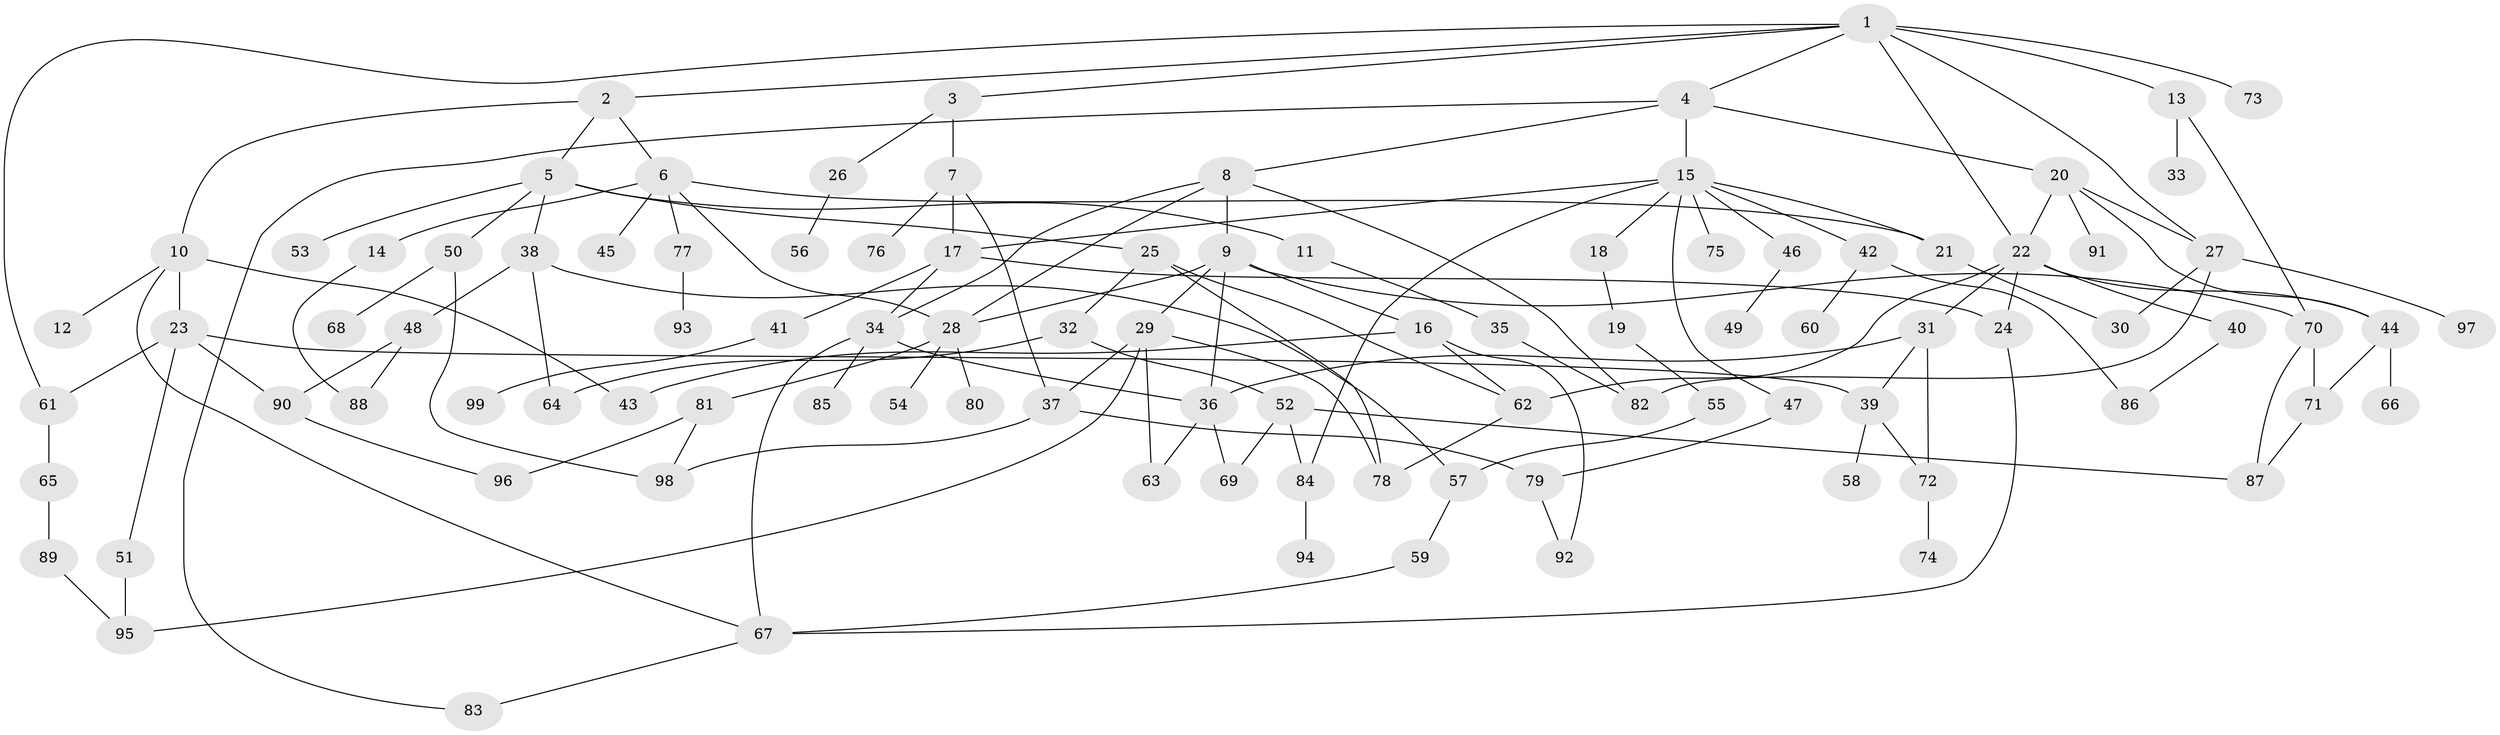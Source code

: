 // coarse degree distribution, {5: 0.2, 7: 0.075, 6: 0.025, 4: 0.2, 3: 0.15, 2: 0.2, 1: 0.1, 8: 0.025, 9: 0.025}
// Generated by graph-tools (version 1.1) at 2025/36/03/04/25 23:36:12]
// undirected, 99 vertices, 144 edges
graph export_dot {
  node [color=gray90,style=filled];
  1;
  2;
  3;
  4;
  5;
  6;
  7;
  8;
  9;
  10;
  11;
  12;
  13;
  14;
  15;
  16;
  17;
  18;
  19;
  20;
  21;
  22;
  23;
  24;
  25;
  26;
  27;
  28;
  29;
  30;
  31;
  32;
  33;
  34;
  35;
  36;
  37;
  38;
  39;
  40;
  41;
  42;
  43;
  44;
  45;
  46;
  47;
  48;
  49;
  50;
  51;
  52;
  53;
  54;
  55;
  56;
  57;
  58;
  59;
  60;
  61;
  62;
  63;
  64;
  65;
  66;
  67;
  68;
  69;
  70;
  71;
  72;
  73;
  74;
  75;
  76;
  77;
  78;
  79;
  80;
  81;
  82;
  83;
  84;
  85;
  86;
  87;
  88;
  89;
  90;
  91;
  92;
  93;
  94;
  95;
  96;
  97;
  98;
  99;
  1 -- 2;
  1 -- 3;
  1 -- 4;
  1 -- 13;
  1 -- 22;
  1 -- 73;
  1 -- 27;
  1 -- 61;
  2 -- 5;
  2 -- 6;
  2 -- 10;
  3 -- 7;
  3 -- 26;
  4 -- 8;
  4 -- 15;
  4 -- 20;
  4 -- 83;
  5 -- 11;
  5 -- 25;
  5 -- 38;
  5 -- 50;
  5 -- 53;
  6 -- 14;
  6 -- 45;
  6 -- 77;
  6 -- 28;
  6 -- 21;
  7 -- 37;
  7 -- 76;
  7 -- 17;
  8 -- 9;
  8 -- 34;
  8 -- 82;
  8 -- 28;
  9 -- 16;
  9 -- 28;
  9 -- 29;
  9 -- 36;
  9 -- 70;
  10 -- 12;
  10 -- 23;
  10 -- 67;
  10 -- 43;
  11 -- 35;
  13 -- 33;
  13 -- 70;
  14 -- 88;
  15 -- 17;
  15 -- 18;
  15 -- 21;
  15 -- 42;
  15 -- 46;
  15 -- 47;
  15 -- 75;
  15 -- 84;
  16 -- 43;
  16 -- 92;
  16 -- 62;
  17 -- 41;
  17 -- 34;
  17 -- 24;
  18 -- 19;
  19 -- 55;
  20 -- 27;
  20 -- 91;
  20 -- 22;
  20 -- 44;
  21 -- 30;
  22 -- 24;
  22 -- 31;
  22 -- 40;
  22 -- 44;
  22 -- 62;
  23 -- 39;
  23 -- 51;
  23 -- 61;
  23 -- 90;
  24 -- 67;
  25 -- 32;
  25 -- 78;
  25 -- 62;
  26 -- 56;
  27 -- 97;
  27 -- 30;
  27 -- 82;
  28 -- 54;
  28 -- 80;
  28 -- 81;
  29 -- 63;
  29 -- 78;
  29 -- 95;
  29 -- 37;
  31 -- 72;
  31 -- 36;
  31 -- 39;
  32 -- 52;
  32 -- 64;
  34 -- 85;
  34 -- 36;
  34 -- 67;
  35 -- 82;
  36 -- 69;
  36 -- 63;
  37 -- 79;
  37 -- 98;
  38 -- 48;
  38 -- 64;
  38 -- 57;
  39 -- 58;
  39 -- 72;
  40 -- 86;
  41 -- 99;
  42 -- 60;
  42 -- 86;
  44 -- 66;
  44 -- 71;
  46 -- 49;
  47 -- 79;
  48 -- 88;
  48 -- 90;
  50 -- 68;
  50 -- 98;
  51 -- 95;
  52 -- 69;
  52 -- 87;
  52 -- 84;
  55 -- 57;
  57 -- 59;
  59 -- 67;
  61 -- 65;
  62 -- 78;
  65 -- 89;
  67 -- 83;
  70 -- 71;
  70 -- 87;
  71 -- 87;
  72 -- 74;
  77 -- 93;
  79 -- 92;
  81 -- 96;
  81 -- 98;
  84 -- 94;
  89 -- 95;
  90 -- 96;
}
